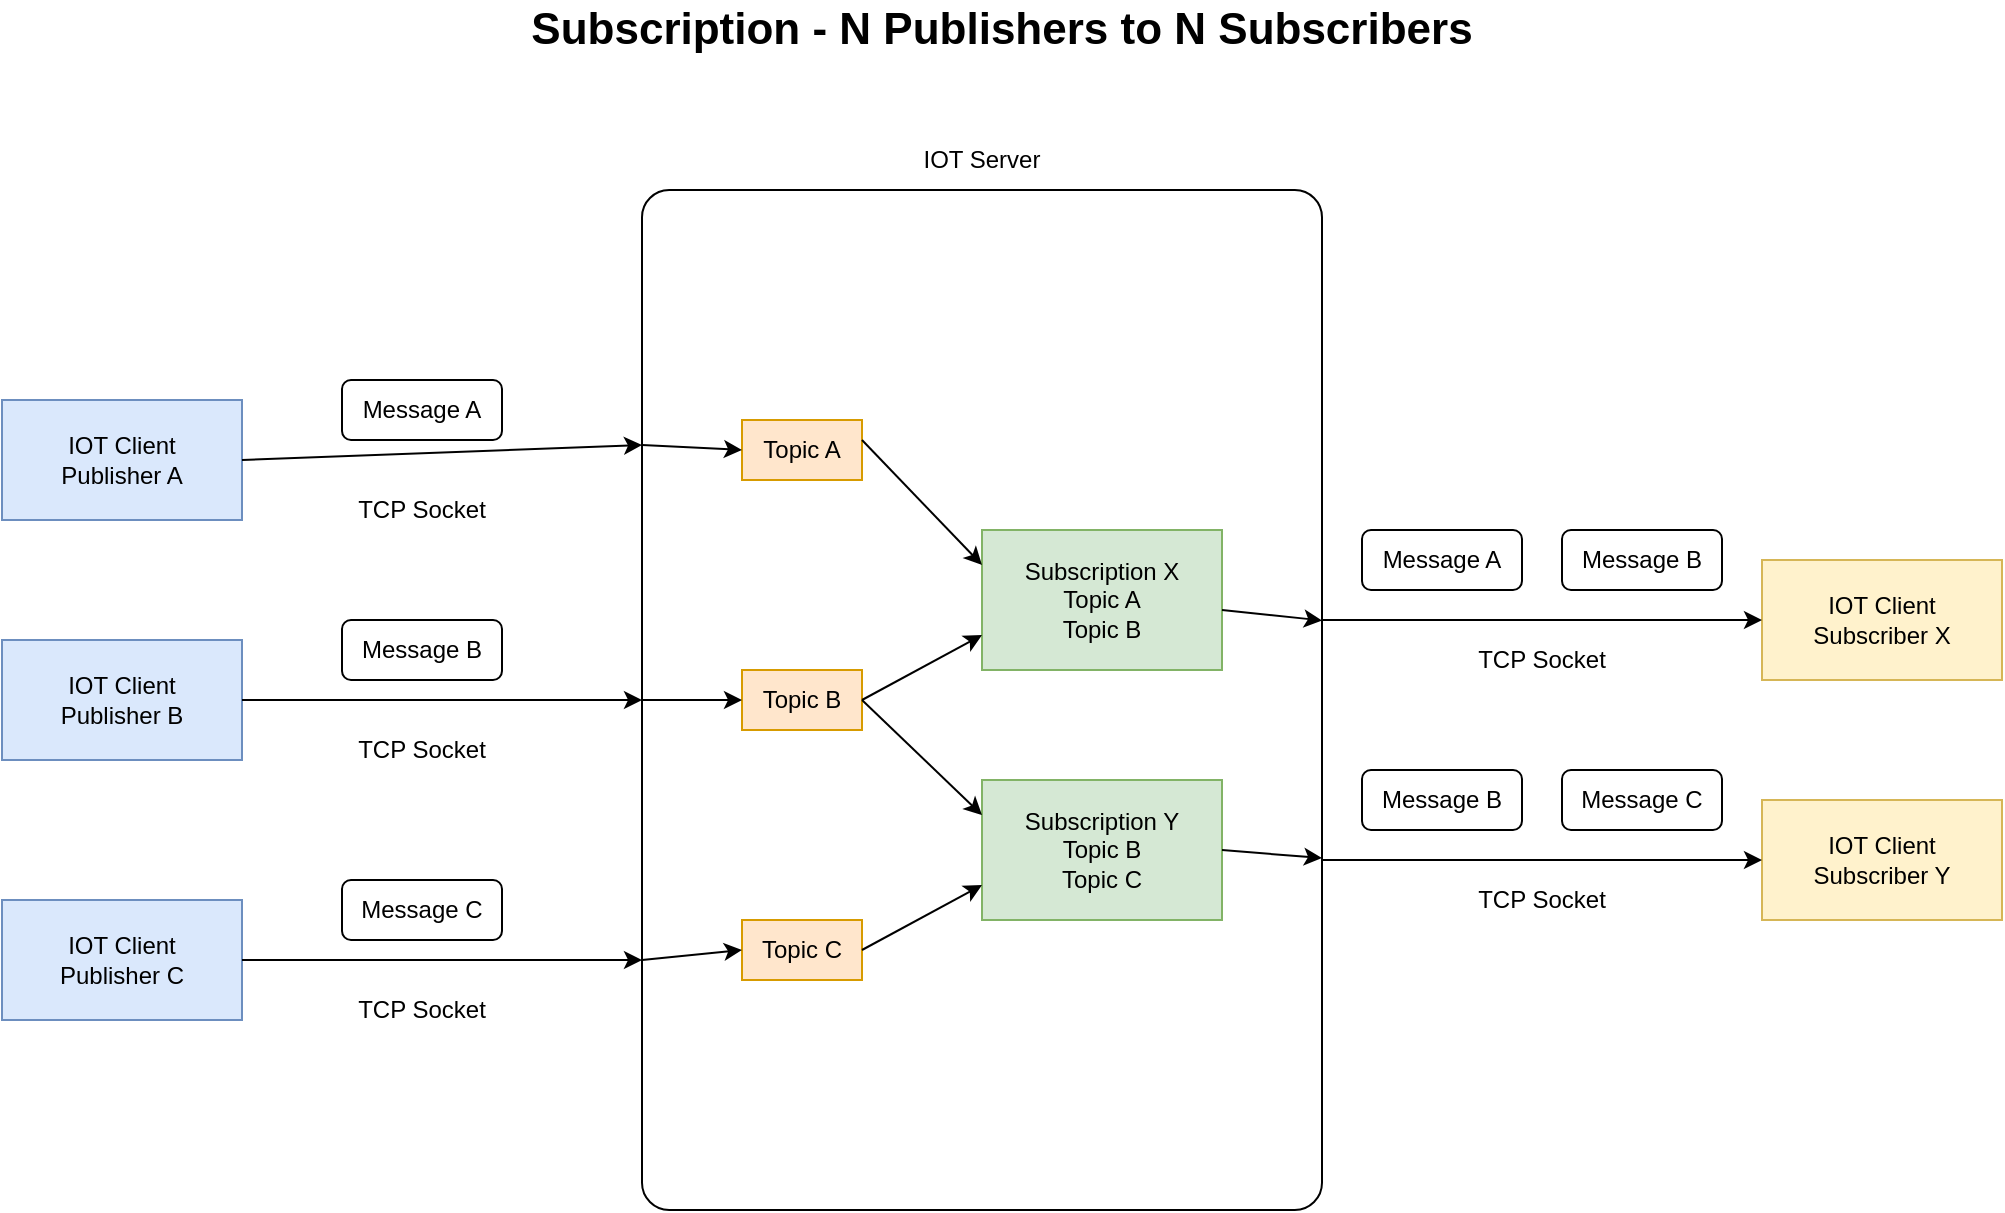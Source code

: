 <mxfile version="17.4.5" type="device"><diagram name="Page-1" id="55a83fd1-7818-8e21-69c5-c3457e3827bb"><mxGraphModel dx="1350" dy="749" grid="1" gridSize="10" guides="1" tooltips="1" connect="1" arrows="1" fold="1" page="1" pageScale="1" pageWidth="1100" pageHeight="850" background="none" math="0" shadow="0"><root><mxCell id="0"/><mxCell id="1" parent="0"/><mxCell id="dO_IQpKA0U_SaYODATRg-1" value="&lt;div&gt;IOT Client &lt;br&gt;&lt;/div&gt;&lt;div&gt;Publisher A&lt;/div&gt;" style="rounded=0;whiteSpace=wrap;html=1;fillColor=#dae8fc;strokeColor=#6c8ebf;" parent="1" vertex="1"><mxGeometry x="30" y="330" width="120" height="60" as="geometry"/></mxCell><mxCell id="dO_IQpKA0U_SaYODATRg-3" value="" style="rounded=1;whiteSpace=wrap;html=1;arcSize=4;fontStyle=1" parent="1" vertex="1"><mxGeometry x="350" y="225" width="340" height="510" as="geometry"/></mxCell><mxCell id="dO_IQpKA0U_SaYODATRg-5" value="IOT Server " style="text;html=1;strokeColor=none;fillColor=none;align=center;verticalAlign=middle;whiteSpace=wrap;rounded=0;" parent="1" vertex="1"><mxGeometry x="410" y="195" width="220" height="30" as="geometry"/></mxCell><mxCell id="dO_IQpKA0U_SaYODATRg-6" value="Message A" style="rounded=1;whiteSpace=wrap;html=1;" parent="1" vertex="1"><mxGeometry x="200" y="320" width="80" height="30" as="geometry"/></mxCell><mxCell id="dO_IQpKA0U_SaYODATRg-11" value="" style="endArrow=classic;html=1;rounded=0;entryX=0;entryY=0.25;entryDx=0;entryDy=0;" parent="1" target="dO_IQpKA0U_SaYODATRg-3" edge="1"><mxGeometry width="50" height="50" relative="1" as="geometry"><mxPoint x="150" y="360" as="sourcePoint"/><mxPoint x="340" y="360" as="targetPoint"/></mxGeometry></mxCell><mxCell id="dO_IQpKA0U_SaYODATRg-12" value="TCP Socket" style="text;html=1;strokeColor=none;fillColor=none;align=center;verticalAlign=middle;whiteSpace=wrap;rounded=0;" parent="1" vertex="1"><mxGeometry x="190" y="370" width="100" height="30" as="geometry"/></mxCell><mxCell id="dO_IQpKA0U_SaYODATRg-13" value="&lt;div&gt;IOT Client &lt;br&gt;&lt;/div&gt;&lt;div&gt;Publisher B&lt;br&gt;&lt;/div&gt;" style="rounded=0;whiteSpace=wrap;html=1;fillColor=#dae8fc;strokeColor=#6c8ebf;" parent="1" vertex="1"><mxGeometry x="30" y="450" width="120" height="60" as="geometry"/></mxCell><mxCell id="dO_IQpKA0U_SaYODATRg-14" value="Message B" style="rounded=1;whiteSpace=wrap;html=1;" parent="1" vertex="1"><mxGeometry x="200" y="440" width="80" height="30" as="geometry"/></mxCell><mxCell id="dO_IQpKA0U_SaYODATRg-15" value="TCP Socket" style="text;html=1;strokeColor=none;fillColor=none;align=center;verticalAlign=middle;whiteSpace=wrap;rounded=0;" parent="1" vertex="1"><mxGeometry x="190" y="490" width="100" height="30" as="geometry"/></mxCell><mxCell id="dO_IQpKA0U_SaYODATRg-17" value="Topic A" style="rounded=0;whiteSpace=wrap;html=1;fillColor=#ffe6cc;strokeColor=#d79b00;" parent="1" vertex="1"><mxGeometry x="400" y="340" width="60" height="30" as="geometry"/></mxCell><mxCell id="dO_IQpKA0U_SaYODATRg-22" value="" style="endArrow=classic;html=1;rounded=0;exitX=0;exitY=0.25;exitDx=0;exitDy=0;entryX=0;entryY=0.5;entryDx=0;entryDy=0;" parent="1" source="dO_IQpKA0U_SaYODATRg-3" target="dO_IQpKA0U_SaYODATRg-17" edge="1"><mxGeometry width="50" height="50" relative="1" as="geometry"><mxPoint x="400" y="400" as="sourcePoint"/><mxPoint x="450" y="350" as="targetPoint"/></mxGeometry></mxCell><mxCell id="dO_IQpKA0U_SaYODATRg-24" value="Topic B" style="rounded=0;whiteSpace=wrap;html=1;fillColor=#ffe6cc;strokeColor=#d79b00;" parent="1" vertex="1"><mxGeometry x="400" y="465" width="60" height="30" as="geometry"/></mxCell><mxCell id="dO_IQpKA0U_SaYODATRg-26" value="&lt;div&gt;Subscription X&lt;/div&gt;&lt;div&gt;Topic A&lt;/div&gt;&lt;div&gt;Topic B&lt;br&gt;&lt;/div&gt;" style="rounded=0;whiteSpace=wrap;html=1;fillColor=#d5e8d4;strokeColor=#82b366;" parent="1" vertex="1"><mxGeometry x="520" y="395" width="120" height="70" as="geometry"/></mxCell><mxCell id="dO_IQpKA0U_SaYODATRg-31" value="&lt;div&gt;IOT Client &lt;br&gt;&lt;/div&gt;&lt;div&gt;Subscriber X&lt;br&gt;&lt;/div&gt;" style="rounded=0;whiteSpace=wrap;html=1;fillColor=#fff2cc;strokeColor=#d6b656;" parent="1" vertex="1"><mxGeometry x="910" y="410" width="120" height="60" as="geometry"/></mxCell><mxCell id="dO_IQpKA0U_SaYODATRg-35" value="Message A" style="rounded=1;whiteSpace=wrap;html=1;" parent="1" vertex="1"><mxGeometry x="710" y="395" width="80" height="30" as="geometry"/></mxCell><mxCell id="dO_IQpKA0U_SaYODATRg-36" value="" style="endArrow=classic;html=1;rounded=0;entryX=0;entryY=0.5;entryDx=0;entryDy=0;" parent="1" target="dO_IQpKA0U_SaYODATRg-31" edge="1"><mxGeometry width="50" height="50" relative="1" as="geometry"><mxPoint x="690" y="440" as="sourcePoint"/><mxPoint x="900" y="439.5" as="targetPoint"/></mxGeometry></mxCell><mxCell id="dO_IQpKA0U_SaYODATRg-37" value="TCP Socket" style="text;html=1;strokeColor=none;fillColor=none;align=center;verticalAlign=middle;whiteSpace=wrap;rounded=0;" parent="1" vertex="1"><mxGeometry x="750" y="445" width="100" height="30" as="geometry"/></mxCell><mxCell id="dO_IQpKA0U_SaYODATRg-38" value="Message B" style="rounded=1;whiteSpace=wrap;html=1;" parent="1" vertex="1"><mxGeometry x="810" y="395" width="80" height="30" as="geometry"/></mxCell><mxCell id="dO_IQpKA0U_SaYODATRg-41" value="" style="endArrow=classic;html=1;rounded=0;" parent="1" source="dO_IQpKA0U_SaYODATRg-13" edge="1"><mxGeometry width="50" height="50" relative="1" as="geometry"><mxPoint x="150" y="480" as="sourcePoint"/><mxPoint x="350" y="480" as="targetPoint"/></mxGeometry></mxCell><mxCell id="dO_IQpKA0U_SaYODATRg-42" value="&lt;div&gt;IOT Client &lt;br&gt;&lt;/div&gt;&lt;div&gt;Publisher C&lt;br&gt;&lt;/div&gt;" style="rounded=0;whiteSpace=wrap;html=1;fillColor=#dae8fc;strokeColor=#6c8ebf;" parent="1" vertex="1"><mxGeometry x="30" y="580" width="120" height="60" as="geometry"/></mxCell><mxCell id="dO_IQpKA0U_SaYODATRg-43" value="Message C" style="rounded=1;whiteSpace=wrap;html=1;" parent="1" vertex="1"><mxGeometry x="200" y="570" width="80" height="30" as="geometry"/></mxCell><mxCell id="dO_IQpKA0U_SaYODATRg-44" value="TCP Socket" style="text;html=1;strokeColor=none;fillColor=none;align=center;verticalAlign=middle;whiteSpace=wrap;rounded=0;" parent="1" vertex="1"><mxGeometry x="190" y="620" width="100" height="30" as="geometry"/></mxCell><mxCell id="dO_IQpKA0U_SaYODATRg-45" value="" style="endArrow=classic;html=1;rounded=0;" parent="1" source="dO_IQpKA0U_SaYODATRg-42" edge="1"><mxGeometry width="50" height="50" relative="1" as="geometry"><mxPoint x="150" y="610" as="sourcePoint"/><mxPoint x="350" y="610" as="targetPoint"/></mxGeometry></mxCell><mxCell id="dO_IQpKA0U_SaYODATRg-46" value="&lt;div&gt;Subscription Y&lt;br&gt;&lt;/div&gt;&lt;div&gt;Topic B&lt;br&gt;&lt;/div&gt;&lt;div&gt;Topic C&lt;br&gt;&lt;/div&gt;" style="rounded=0;whiteSpace=wrap;html=1;fillColor=#d5e8d4;strokeColor=#82b366;" parent="1" vertex="1"><mxGeometry x="520" y="520" width="120" height="70" as="geometry"/></mxCell><mxCell id="dO_IQpKA0U_SaYODATRg-48" value="Topic C" style="rounded=0;whiteSpace=wrap;html=1;fillColor=#ffe6cc;strokeColor=#d79b00;" parent="1" vertex="1"><mxGeometry x="400" y="590" width="60" height="30" as="geometry"/></mxCell><mxCell id="dO_IQpKA0U_SaYODATRg-49" value="" style="endArrow=classic;html=1;rounded=0;exitX=0;exitY=0.5;exitDx=0;exitDy=0;entryX=0;entryY=0.5;entryDx=0;entryDy=0;" parent="1" source="dO_IQpKA0U_SaYODATRg-3" target="dO_IQpKA0U_SaYODATRg-24" edge="1"><mxGeometry width="50" height="50" relative="1" as="geometry"><mxPoint x="500" y="510" as="sourcePoint"/><mxPoint x="550" y="460" as="targetPoint"/></mxGeometry></mxCell><mxCell id="dO_IQpKA0U_SaYODATRg-50" value="&lt;div&gt;IOT Client &lt;br&gt;&lt;/div&gt;&lt;div&gt;Subscriber Y&lt;br&gt;&lt;/div&gt;" style="rounded=0;whiteSpace=wrap;html=1;fillColor=#fff2cc;strokeColor=#d6b656;" parent="1" vertex="1"><mxGeometry x="910" y="530" width="120" height="60" as="geometry"/></mxCell><mxCell id="dO_IQpKA0U_SaYODATRg-51" value="Message B" style="rounded=1;whiteSpace=wrap;html=1;" parent="1" vertex="1"><mxGeometry x="710" y="515" width="80" height="30" as="geometry"/></mxCell><mxCell id="dO_IQpKA0U_SaYODATRg-52" value="" style="endArrow=classic;html=1;rounded=0;entryX=0;entryY=0.5;entryDx=0;entryDy=0;" parent="1" target="dO_IQpKA0U_SaYODATRg-50" edge="1"><mxGeometry width="50" height="50" relative="1" as="geometry"><mxPoint x="690" y="560" as="sourcePoint"/><mxPoint x="900" y="559.5" as="targetPoint"/></mxGeometry></mxCell><mxCell id="dO_IQpKA0U_SaYODATRg-53" value="TCP Socket" style="text;html=1;strokeColor=none;fillColor=none;align=center;verticalAlign=middle;whiteSpace=wrap;rounded=0;" parent="1" vertex="1"><mxGeometry x="750" y="565" width="100" height="30" as="geometry"/></mxCell><mxCell id="dO_IQpKA0U_SaYODATRg-54" value="Message C" style="rounded=1;whiteSpace=wrap;html=1;" parent="1" vertex="1"><mxGeometry x="810" y="515" width="80" height="30" as="geometry"/></mxCell><mxCell id="dO_IQpKA0U_SaYODATRg-55" value="" style="endArrow=classic;html=1;rounded=0;entryX=0;entryY=0.25;entryDx=0;entryDy=0;" parent="1" target="dO_IQpKA0U_SaYODATRg-26" edge="1"><mxGeometry width="50" height="50" relative="1" as="geometry"><mxPoint x="460" y="350" as="sourcePoint"/><mxPoint x="510" y="300" as="targetPoint"/></mxGeometry></mxCell><mxCell id="dO_IQpKA0U_SaYODATRg-56" value="" style="endArrow=classic;html=1;rounded=0;exitX=1;exitY=0.5;exitDx=0;exitDy=0;entryX=0;entryY=0.75;entryDx=0;entryDy=0;" parent="1" source="dO_IQpKA0U_SaYODATRg-24" target="dO_IQpKA0U_SaYODATRg-26" edge="1"><mxGeometry width="50" height="50" relative="1" as="geometry"><mxPoint x="500" y="510" as="sourcePoint"/><mxPoint x="550" y="460" as="targetPoint"/></mxGeometry></mxCell><mxCell id="dO_IQpKA0U_SaYODATRg-58" value="" style="endArrow=classic;html=1;rounded=0;entryX=0;entryY=0.75;entryDx=0;entryDy=0;" parent="1" target="dO_IQpKA0U_SaYODATRg-46" edge="1"><mxGeometry width="50" height="50" relative="1" as="geometry"><mxPoint x="460" y="605" as="sourcePoint"/><mxPoint x="510" y="555" as="targetPoint"/></mxGeometry></mxCell><mxCell id="dO_IQpKA0U_SaYODATRg-61" value="" style="endArrow=classic;html=1;rounded=0;entryX=0;entryY=0.25;entryDx=0;entryDy=0;" parent="1" target="dO_IQpKA0U_SaYODATRg-46" edge="1"><mxGeometry width="50" height="50" relative="1" as="geometry"><mxPoint x="460" y="480" as="sourcePoint"/><mxPoint x="550" y="460" as="targetPoint"/></mxGeometry></mxCell><mxCell id="dO_IQpKA0U_SaYODATRg-63" value="" style="endArrow=classic;html=1;rounded=0;entryX=1;entryY=0.422;entryDx=0;entryDy=0;entryPerimeter=0;" parent="1" target="dO_IQpKA0U_SaYODATRg-3" edge="1"><mxGeometry width="50" height="50" relative="1" as="geometry"><mxPoint x="640" y="435" as="sourcePoint"/><mxPoint x="690" y="385" as="targetPoint"/></mxGeometry></mxCell><mxCell id="dO_IQpKA0U_SaYODATRg-64" value="" style="endArrow=classic;html=1;rounded=0;entryX=1;entryY=0.655;entryDx=0;entryDy=0;entryPerimeter=0;" parent="1" target="dO_IQpKA0U_SaYODATRg-3" edge="1"><mxGeometry width="50" height="50" relative="1" as="geometry"><mxPoint x="640" y="555" as="sourcePoint"/><mxPoint x="690" y="505" as="targetPoint"/></mxGeometry></mxCell><mxCell id="1OwZtvVwL4pVZOvMAXFQ-1" value="Subscription - N Publishers to N Subscribers " style="text;html=1;strokeColor=none;fillColor=none;align=center;verticalAlign=middle;whiteSpace=wrap;rounded=0;fontSize=22;fontStyle=1" vertex="1" parent="1"><mxGeometry x="175" y="130" width="710" height="30" as="geometry"/></mxCell><mxCell id="1OwZtvVwL4pVZOvMAXFQ-2" value="" style="endArrow=classic;html=1;rounded=0;entryX=0;entryY=0.5;entryDx=0;entryDy=0;" edge="1" parent="1" target="dO_IQpKA0U_SaYODATRg-48"><mxGeometry width="50" height="50" relative="1" as="geometry"><mxPoint x="350" y="610" as="sourcePoint"/><mxPoint x="400" y="560" as="targetPoint"/></mxGeometry></mxCell></root></mxGraphModel></diagram></mxfile>